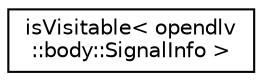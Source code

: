 digraph "Graphical Class Hierarchy"
{
 // LATEX_PDF_SIZE
  edge [fontname="Helvetica",fontsize="10",labelfontname="Helvetica",labelfontsize="10"];
  node [fontname="Helvetica",fontsize="10",shape=record];
  rankdir="LR";
  Node0 [label="isVisitable\< opendlv\l::body::SignalInfo \>",height=0.2,width=0.4,color="black", fillcolor="white", style="filled",URL="$structisVisitable_3_01opendlv_1_1body_1_1SignalInfo_01_4.html",tooltip=" "];
}
